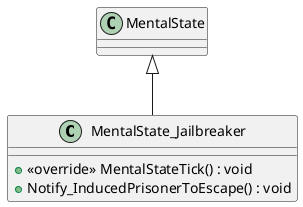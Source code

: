 @startuml
class MentalState_Jailbreaker {
    + <<override>> MentalStateTick() : void
    + Notify_InducedPrisonerToEscape() : void
}
MentalState <|-- MentalState_Jailbreaker
@enduml
